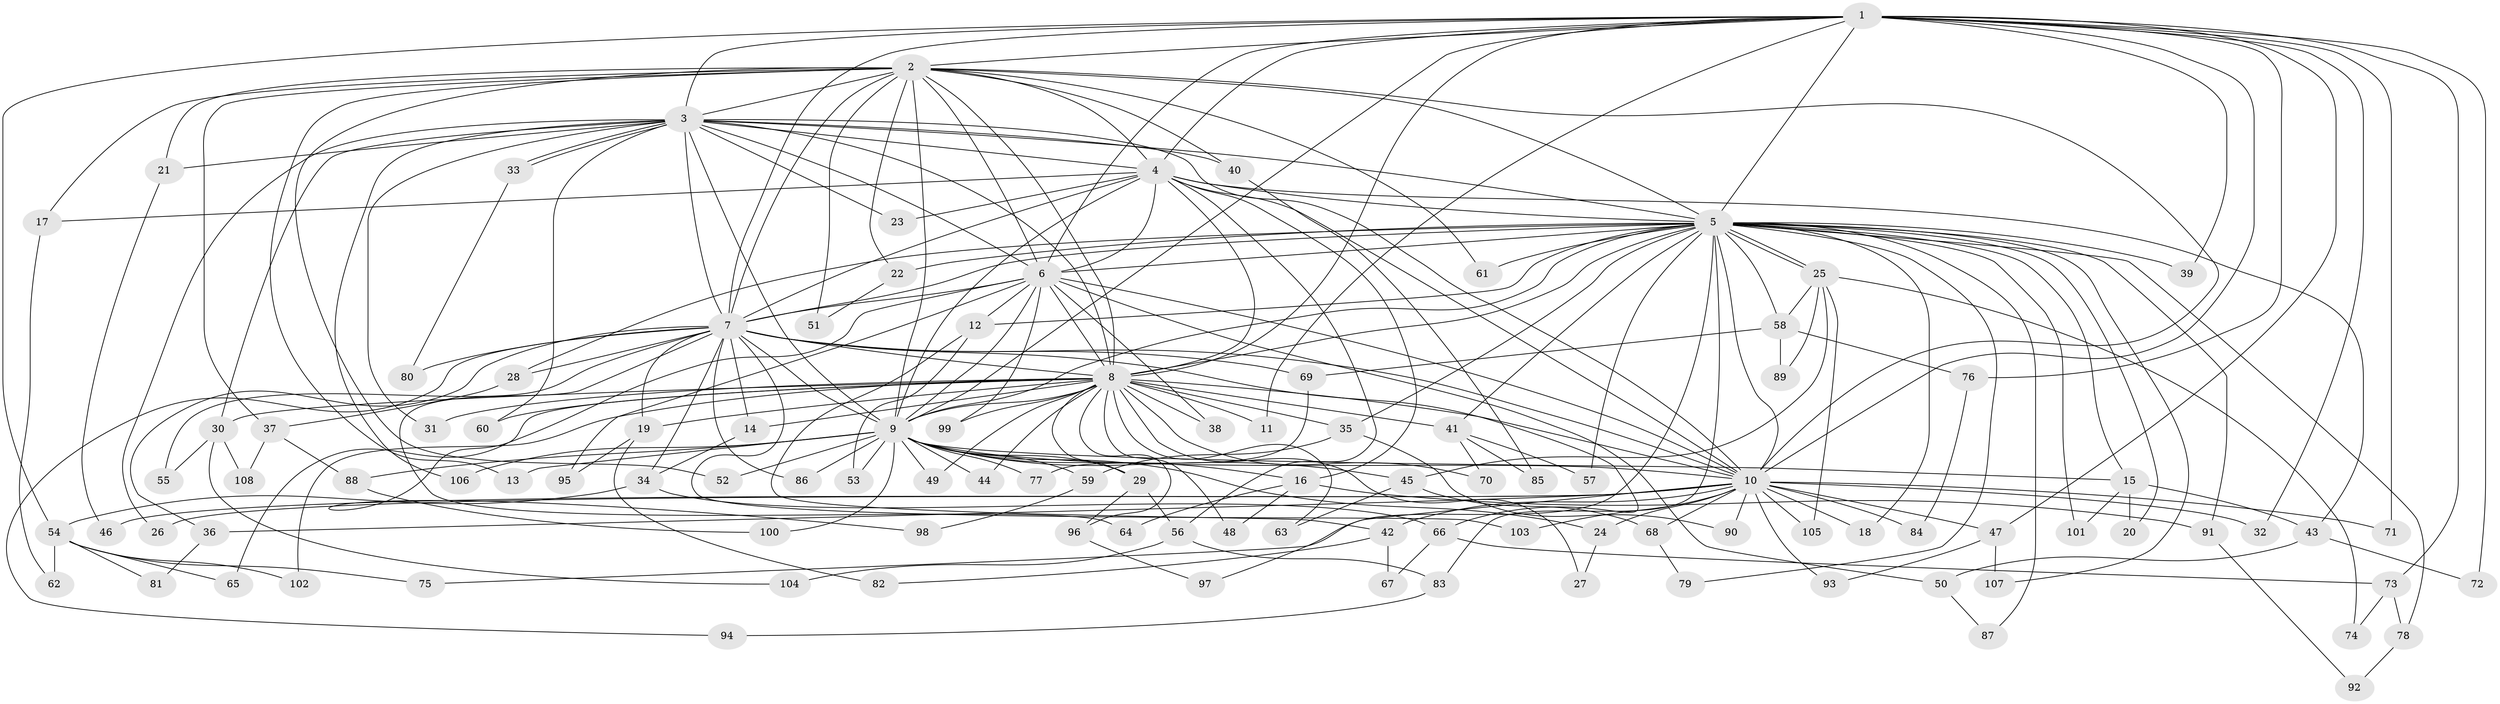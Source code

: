 // Generated by graph-tools (version 1.1) at 2025/25/03/09/25 03:25:45]
// undirected, 108 vertices, 241 edges
graph export_dot {
graph [start="1"]
  node [color=gray90,style=filled];
  1;
  2;
  3;
  4;
  5;
  6;
  7;
  8;
  9;
  10;
  11;
  12;
  13;
  14;
  15;
  16;
  17;
  18;
  19;
  20;
  21;
  22;
  23;
  24;
  25;
  26;
  27;
  28;
  29;
  30;
  31;
  32;
  33;
  34;
  35;
  36;
  37;
  38;
  39;
  40;
  41;
  42;
  43;
  44;
  45;
  46;
  47;
  48;
  49;
  50;
  51;
  52;
  53;
  54;
  55;
  56;
  57;
  58;
  59;
  60;
  61;
  62;
  63;
  64;
  65;
  66;
  67;
  68;
  69;
  70;
  71;
  72;
  73;
  74;
  75;
  76;
  77;
  78;
  79;
  80;
  81;
  82;
  83;
  84;
  85;
  86;
  87;
  88;
  89;
  90;
  91;
  92;
  93;
  94;
  95;
  96;
  97;
  98;
  99;
  100;
  101;
  102;
  103;
  104;
  105;
  106;
  107;
  108;
  1 -- 2;
  1 -- 3;
  1 -- 4;
  1 -- 5;
  1 -- 6;
  1 -- 7;
  1 -- 8;
  1 -- 9;
  1 -- 10;
  1 -- 11;
  1 -- 32;
  1 -- 39;
  1 -- 47;
  1 -- 54;
  1 -- 71;
  1 -- 72;
  1 -- 73;
  1 -- 76;
  2 -- 3;
  2 -- 4;
  2 -- 5;
  2 -- 6;
  2 -- 7;
  2 -- 8;
  2 -- 9;
  2 -- 10;
  2 -- 13;
  2 -- 17;
  2 -- 21;
  2 -- 22;
  2 -- 37;
  2 -- 40;
  2 -- 51;
  2 -- 52;
  2 -- 61;
  3 -- 4;
  3 -- 5;
  3 -- 6;
  3 -- 7;
  3 -- 8;
  3 -- 9;
  3 -- 10;
  3 -- 21;
  3 -- 23;
  3 -- 26;
  3 -- 30;
  3 -- 31;
  3 -- 33;
  3 -- 33;
  3 -- 40;
  3 -- 60;
  3 -- 106;
  4 -- 5;
  4 -- 6;
  4 -- 7;
  4 -- 8;
  4 -- 9;
  4 -- 10;
  4 -- 16;
  4 -- 17;
  4 -- 23;
  4 -- 43;
  4 -- 56;
  5 -- 6;
  5 -- 7;
  5 -- 8;
  5 -- 9;
  5 -- 10;
  5 -- 12;
  5 -- 15;
  5 -- 18;
  5 -- 20;
  5 -- 22;
  5 -- 25;
  5 -- 25;
  5 -- 28;
  5 -- 35;
  5 -- 39;
  5 -- 41;
  5 -- 57;
  5 -- 58;
  5 -- 61;
  5 -- 78;
  5 -- 79;
  5 -- 83;
  5 -- 87;
  5 -- 91;
  5 -- 97;
  5 -- 101;
  5 -- 107;
  6 -- 7;
  6 -- 8;
  6 -- 9;
  6 -- 10;
  6 -- 12;
  6 -- 38;
  6 -- 50;
  6 -- 95;
  6 -- 98;
  6 -- 99;
  7 -- 8;
  7 -- 9;
  7 -- 10;
  7 -- 14;
  7 -- 19;
  7 -- 28;
  7 -- 34;
  7 -- 36;
  7 -- 55;
  7 -- 64;
  7 -- 66;
  7 -- 69;
  7 -- 80;
  7 -- 86;
  7 -- 94;
  7 -- 103;
  8 -- 9;
  8 -- 10;
  8 -- 11;
  8 -- 14;
  8 -- 19;
  8 -- 27;
  8 -- 29;
  8 -- 30;
  8 -- 31;
  8 -- 35;
  8 -- 38;
  8 -- 41;
  8 -- 44;
  8 -- 48;
  8 -- 49;
  8 -- 60;
  8 -- 63;
  8 -- 65;
  8 -- 70;
  8 -- 96;
  8 -- 99;
  8 -- 102;
  9 -- 10;
  9 -- 13;
  9 -- 15;
  9 -- 16;
  9 -- 24;
  9 -- 29;
  9 -- 44;
  9 -- 45;
  9 -- 49;
  9 -- 52;
  9 -- 53;
  9 -- 59;
  9 -- 77;
  9 -- 86;
  9 -- 88;
  9 -- 100;
  9 -- 106;
  10 -- 18;
  10 -- 24;
  10 -- 26;
  10 -- 32;
  10 -- 36;
  10 -- 42;
  10 -- 46;
  10 -- 47;
  10 -- 68;
  10 -- 71;
  10 -- 75;
  10 -- 84;
  10 -- 90;
  10 -- 93;
  10 -- 103;
  10 -- 105;
  12 -- 42;
  12 -- 53;
  14 -- 34;
  15 -- 20;
  15 -- 43;
  15 -- 101;
  16 -- 48;
  16 -- 64;
  16 -- 91;
  17 -- 62;
  19 -- 82;
  19 -- 95;
  21 -- 46;
  22 -- 51;
  24 -- 27;
  25 -- 45;
  25 -- 58;
  25 -- 74;
  25 -- 89;
  25 -- 105;
  28 -- 37;
  29 -- 56;
  29 -- 96;
  30 -- 55;
  30 -- 104;
  30 -- 108;
  33 -- 80;
  34 -- 54;
  34 -- 66;
  35 -- 59;
  35 -- 90;
  36 -- 81;
  37 -- 88;
  37 -- 108;
  40 -- 85;
  41 -- 57;
  41 -- 70;
  41 -- 85;
  42 -- 67;
  42 -- 82;
  43 -- 50;
  43 -- 72;
  45 -- 63;
  45 -- 68;
  47 -- 93;
  47 -- 107;
  50 -- 87;
  54 -- 62;
  54 -- 65;
  54 -- 75;
  54 -- 81;
  54 -- 102;
  56 -- 83;
  56 -- 104;
  58 -- 69;
  58 -- 76;
  58 -- 89;
  59 -- 98;
  66 -- 67;
  66 -- 73;
  68 -- 79;
  69 -- 77;
  73 -- 74;
  73 -- 78;
  76 -- 84;
  78 -- 92;
  83 -- 94;
  88 -- 100;
  91 -- 92;
  96 -- 97;
}

